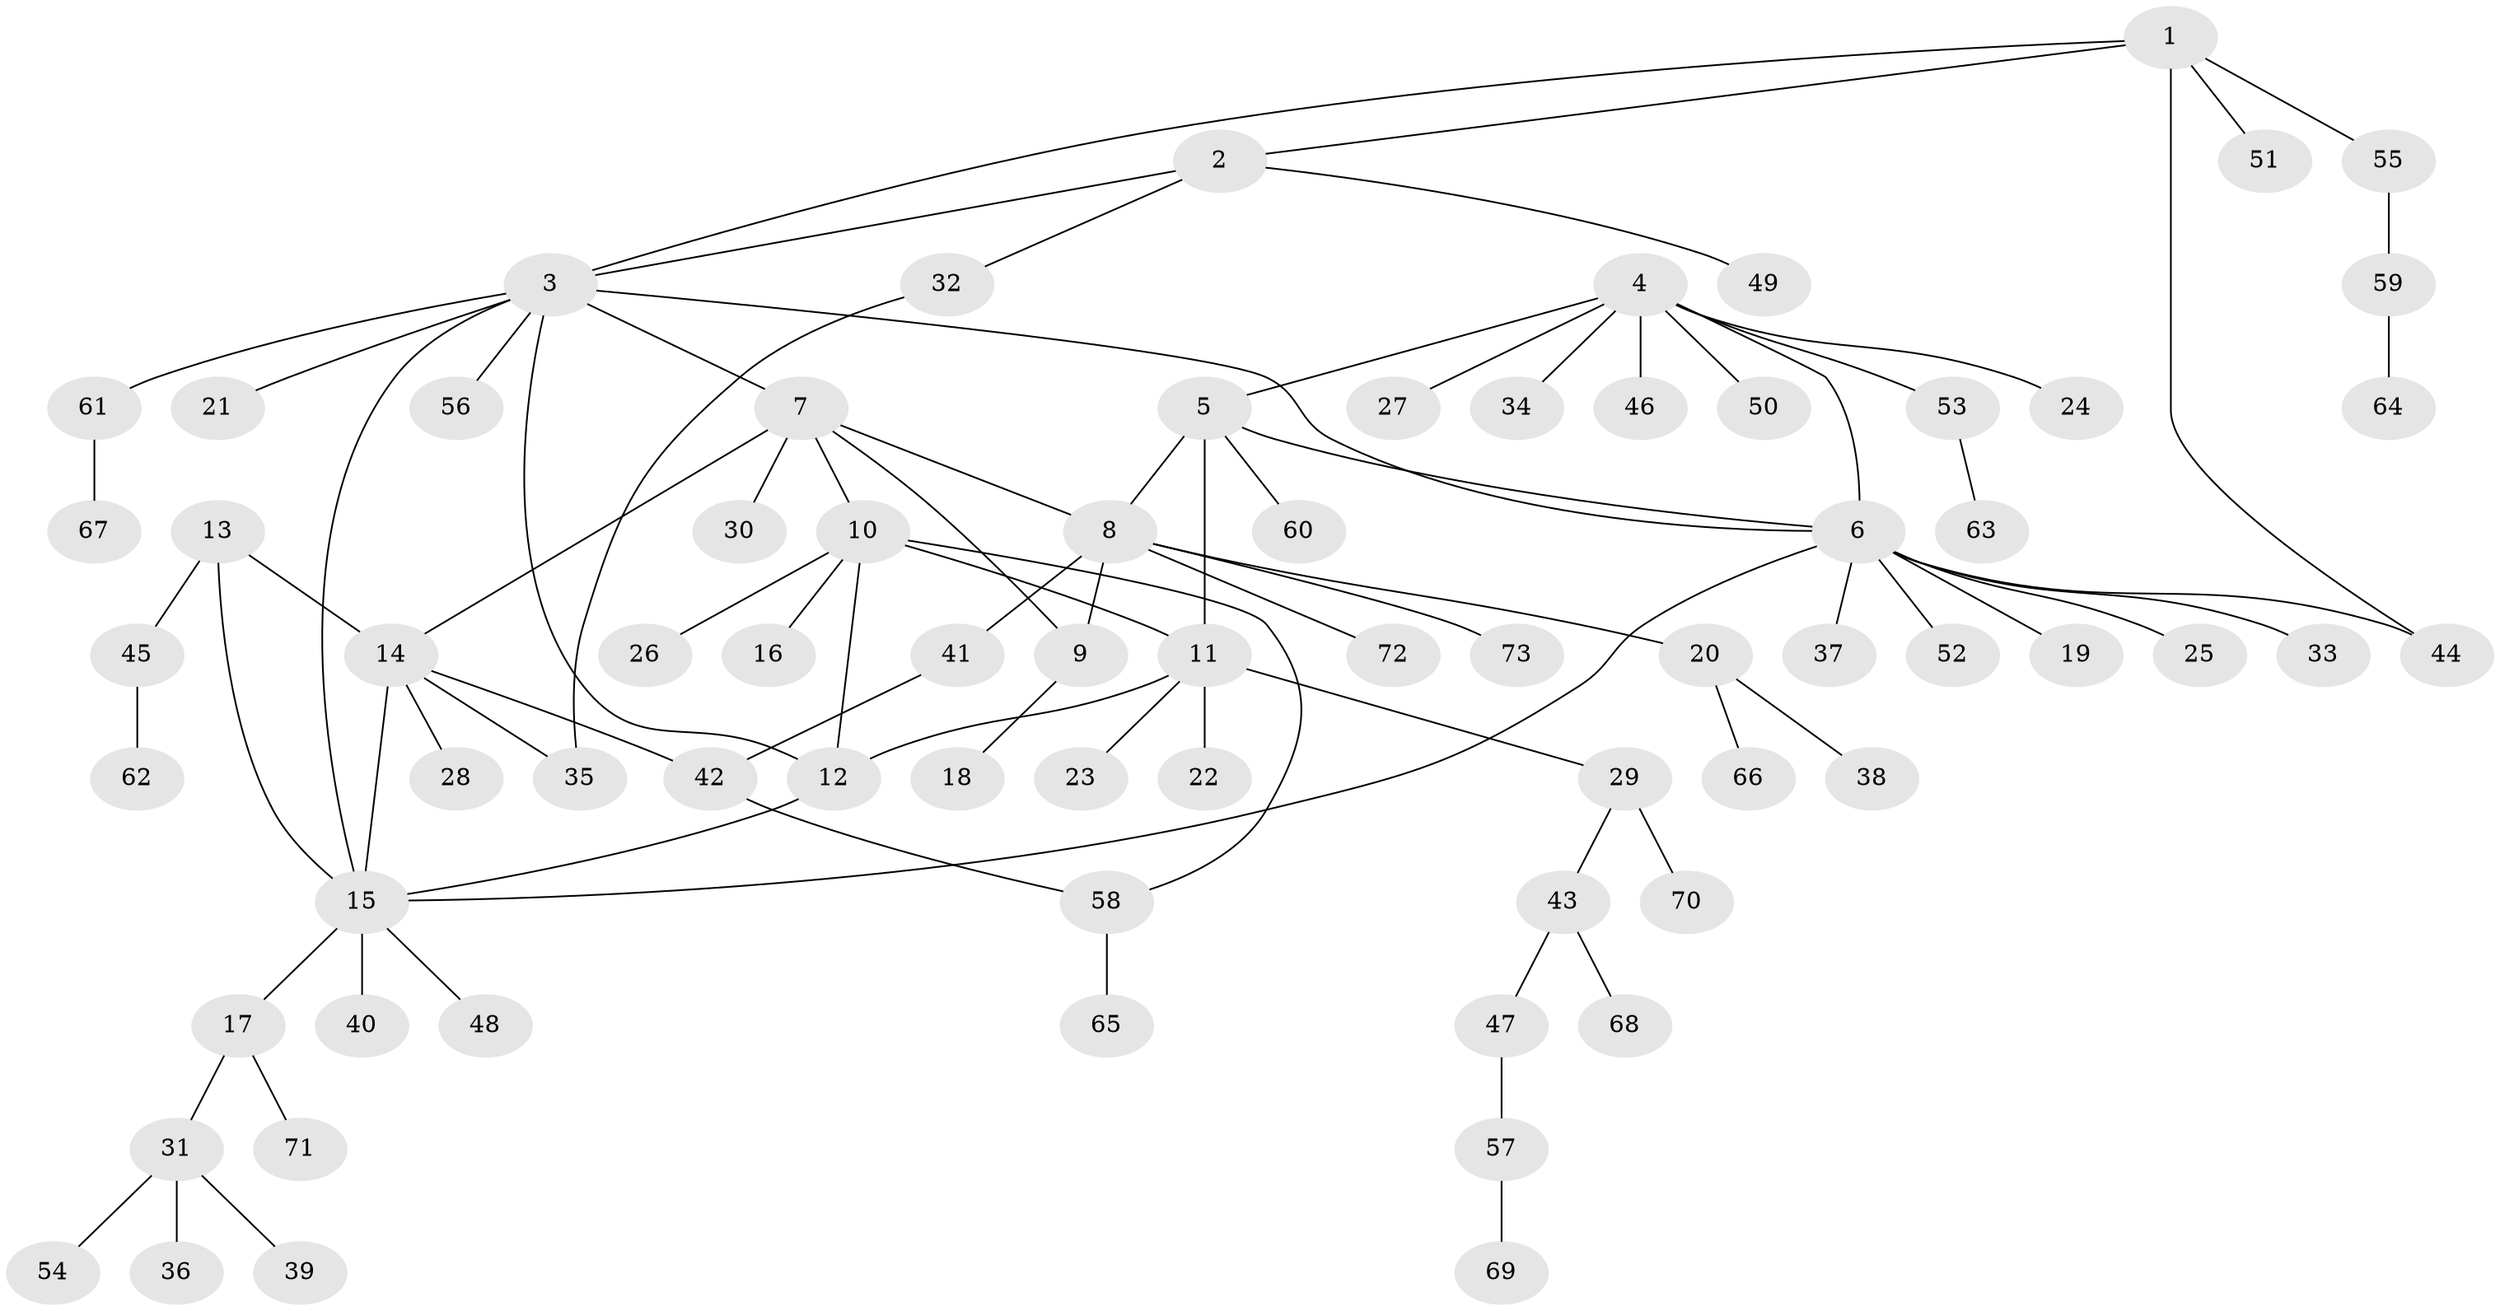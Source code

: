 // Generated by graph-tools (version 1.1) at 2025/26/03/09/25 03:26:48]
// undirected, 73 vertices, 87 edges
graph export_dot {
graph [start="1"]
  node [color=gray90,style=filled];
  1;
  2;
  3;
  4;
  5;
  6;
  7;
  8;
  9;
  10;
  11;
  12;
  13;
  14;
  15;
  16;
  17;
  18;
  19;
  20;
  21;
  22;
  23;
  24;
  25;
  26;
  27;
  28;
  29;
  30;
  31;
  32;
  33;
  34;
  35;
  36;
  37;
  38;
  39;
  40;
  41;
  42;
  43;
  44;
  45;
  46;
  47;
  48;
  49;
  50;
  51;
  52;
  53;
  54;
  55;
  56;
  57;
  58;
  59;
  60;
  61;
  62;
  63;
  64;
  65;
  66;
  67;
  68;
  69;
  70;
  71;
  72;
  73;
  1 -- 2;
  1 -- 3;
  1 -- 44;
  1 -- 51;
  1 -- 55;
  2 -- 3;
  2 -- 32;
  2 -- 49;
  3 -- 6;
  3 -- 7;
  3 -- 12;
  3 -- 15;
  3 -- 21;
  3 -- 56;
  3 -- 61;
  4 -- 5;
  4 -- 6;
  4 -- 24;
  4 -- 27;
  4 -- 34;
  4 -- 46;
  4 -- 50;
  4 -- 53;
  5 -- 6;
  5 -- 8;
  5 -- 11;
  5 -- 60;
  6 -- 15;
  6 -- 19;
  6 -- 25;
  6 -- 33;
  6 -- 37;
  6 -- 44;
  6 -- 52;
  7 -- 8;
  7 -- 9;
  7 -- 10;
  7 -- 14;
  7 -- 30;
  8 -- 9;
  8 -- 20;
  8 -- 41;
  8 -- 72;
  8 -- 73;
  9 -- 18;
  10 -- 11;
  10 -- 12;
  10 -- 16;
  10 -- 26;
  10 -- 58;
  11 -- 12;
  11 -- 22;
  11 -- 23;
  11 -- 29;
  12 -- 15;
  13 -- 14;
  13 -- 15;
  13 -- 45;
  14 -- 15;
  14 -- 28;
  14 -- 35;
  14 -- 42;
  15 -- 17;
  15 -- 40;
  15 -- 48;
  17 -- 31;
  17 -- 71;
  20 -- 38;
  20 -- 66;
  29 -- 43;
  29 -- 70;
  31 -- 36;
  31 -- 39;
  31 -- 54;
  32 -- 35;
  41 -- 42;
  42 -- 58;
  43 -- 47;
  43 -- 68;
  45 -- 62;
  47 -- 57;
  53 -- 63;
  55 -- 59;
  57 -- 69;
  58 -- 65;
  59 -- 64;
  61 -- 67;
}
